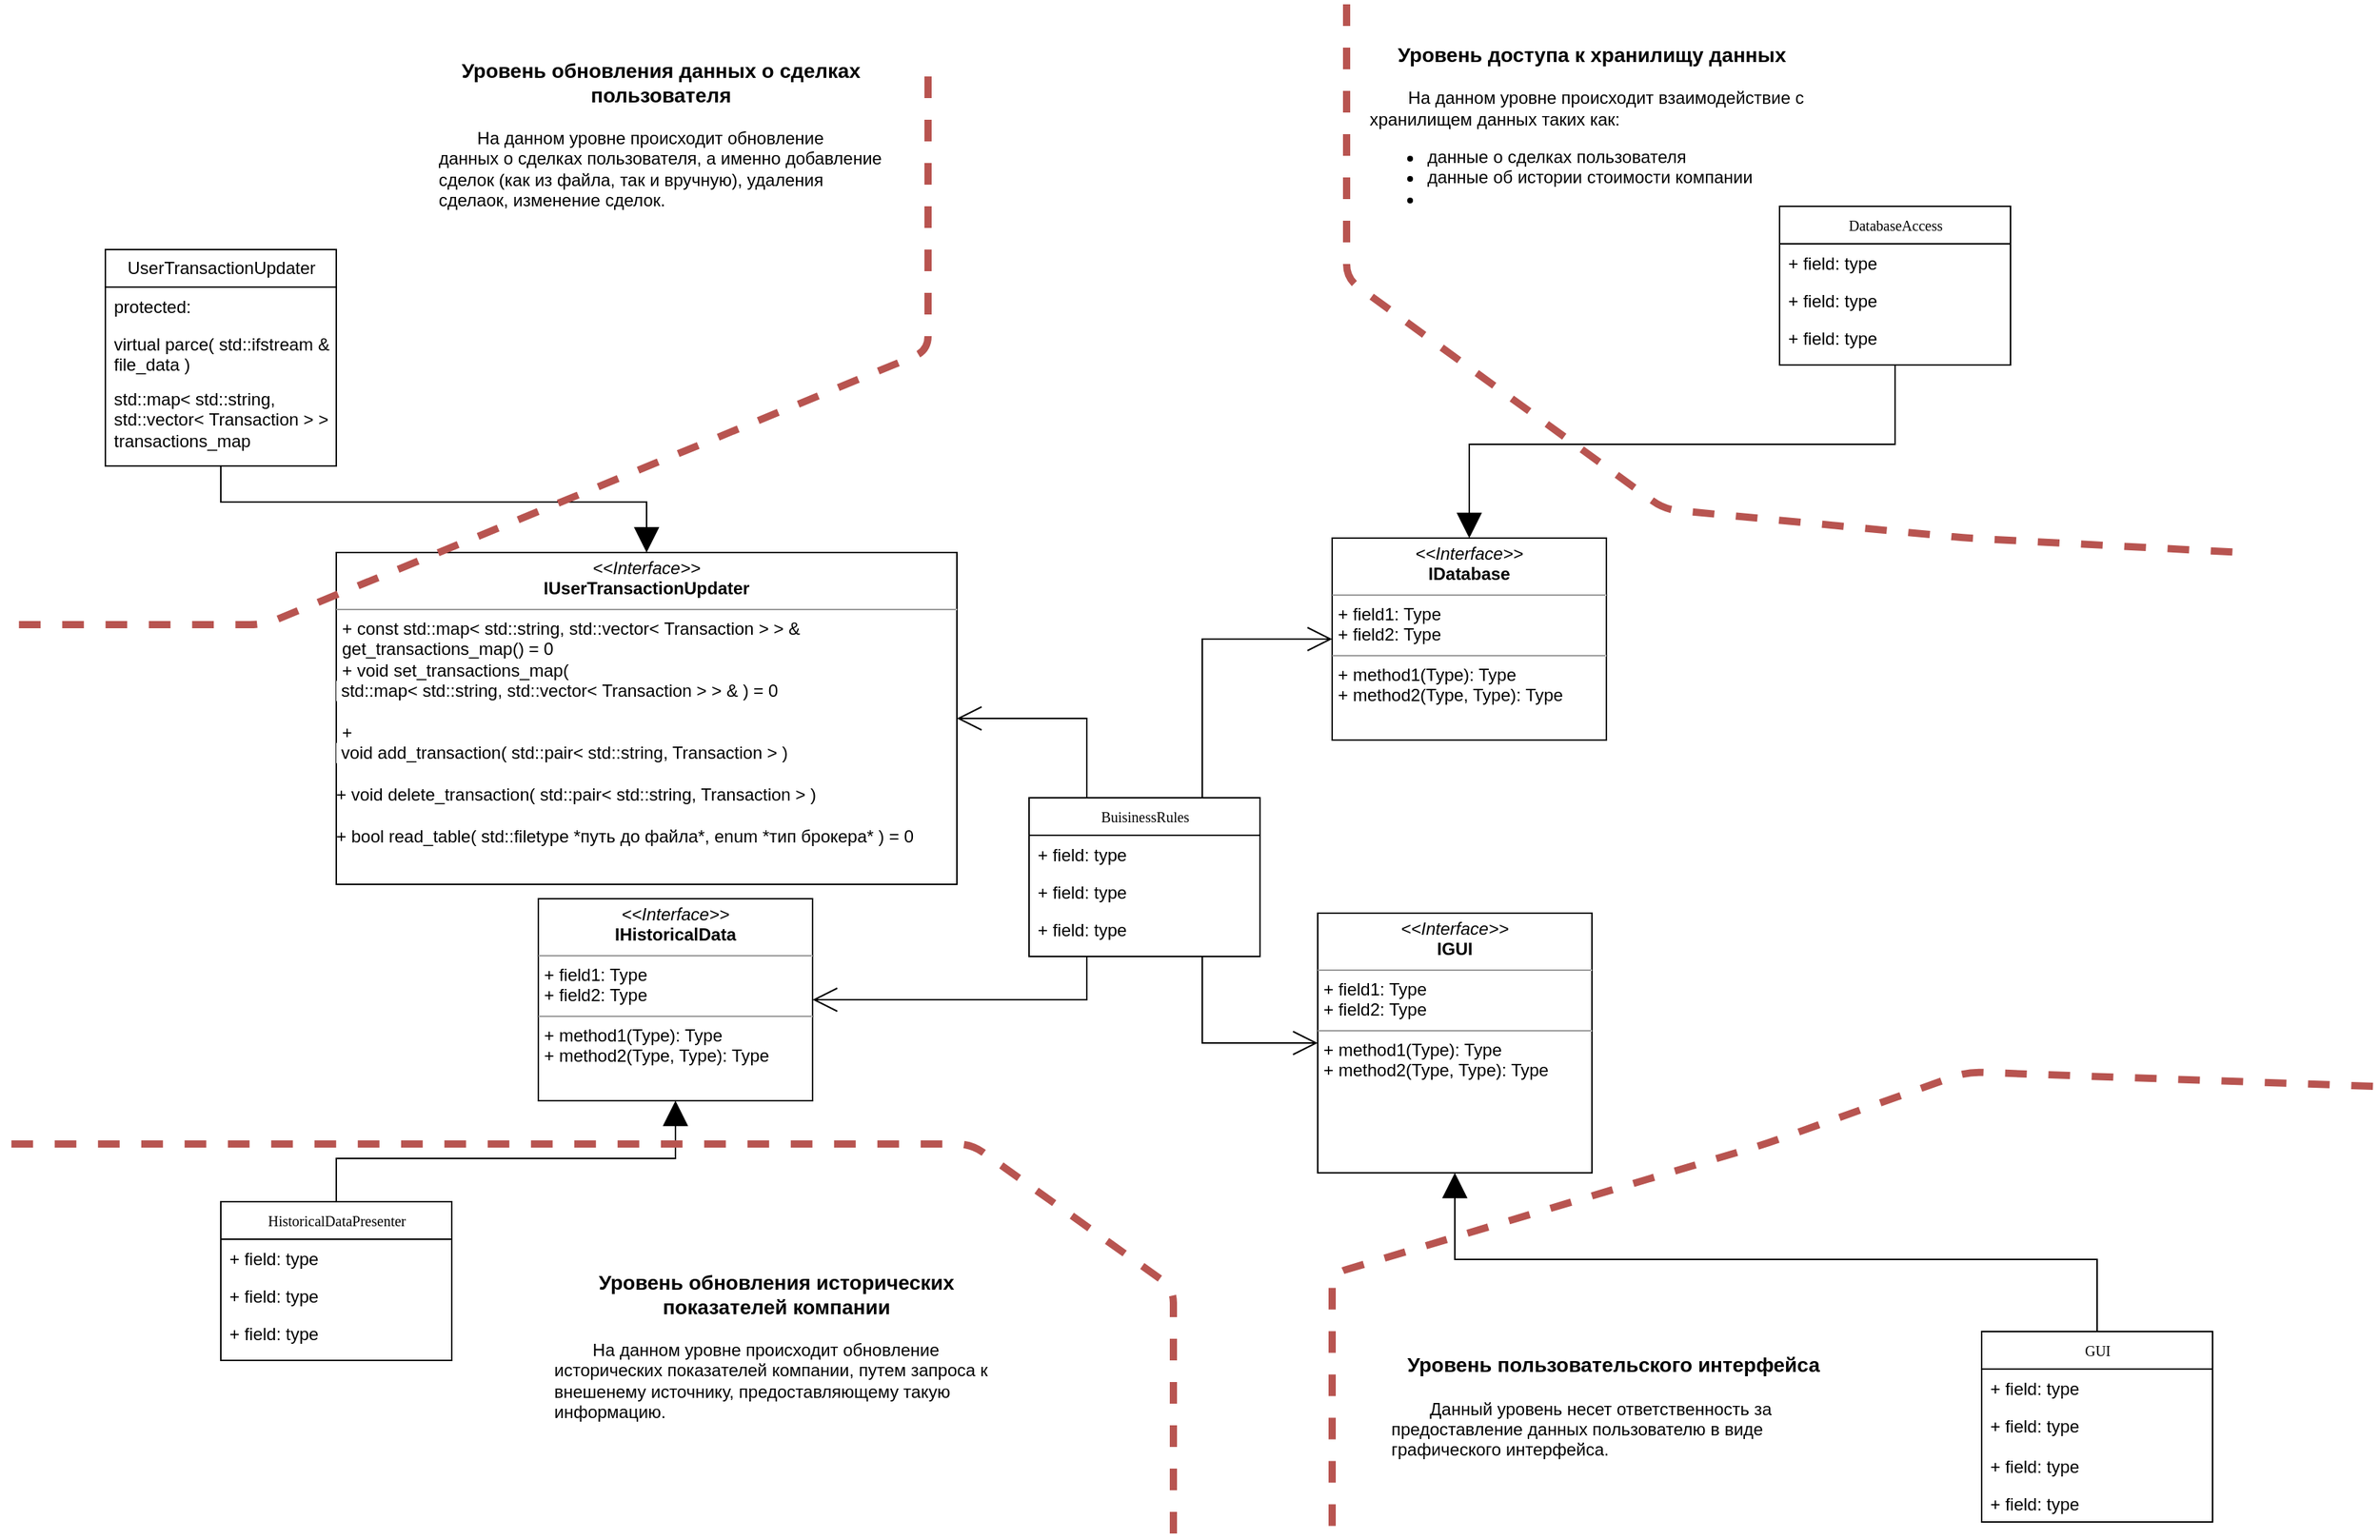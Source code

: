 <mxfile version="16.1.2" type="device"><diagram name="Page-1" id="c4acf3e9-155e-7222-9cf6-157b1a14988f"><mxGraphModel dx="935" dy="707" grid="1" gridSize="10" guides="1" tooltips="1" connect="1" arrows="1" fold="1" page="1" pageScale="1" pageWidth="850" pageHeight="1100" background="none" math="0" shadow="0"><root><mxCell id="0"/><mxCell id="1" parent="0"/><mxCell id="DNU-J-U2dDmvcjOxiWDQ-16" style="edgeStyle=orthogonalEdgeStyle;rounded=0;orthogonalLoop=1;jettySize=auto;html=1;exitX=0.25;exitY=0;exitDx=0;exitDy=0;entryX=1;entryY=0.5;entryDx=0;entryDy=0;endArrow=open;endFill=0;endSize=15;" parent="1" source="17acba5748e5396b-20" target="5d2195bd80daf111-15" edge="1"><mxGeometry relative="1" as="geometry"/></mxCell><mxCell id="DNU-J-U2dDmvcjOxiWDQ-18" style="edgeStyle=orthogonalEdgeStyle;rounded=0;orthogonalLoop=1;jettySize=auto;html=1;exitX=0.25;exitY=1;exitDx=0;exitDy=0;entryX=1;entryY=0.5;entryDx=0;entryDy=0;endArrow=open;endFill=0;endSize=15;" parent="1" source="17acba5748e5396b-20" target="DNU-J-U2dDmvcjOxiWDQ-1" edge="1"><mxGeometry relative="1" as="geometry"/></mxCell><mxCell id="DNU-J-U2dDmvcjOxiWDQ-19" style="edgeStyle=orthogonalEdgeStyle;rounded=0;orthogonalLoop=1;jettySize=auto;html=1;exitX=0.75;exitY=0;exitDx=0;exitDy=0;entryX=0;entryY=0.5;entryDx=0;entryDy=0;endArrow=open;endFill=0;endSize=15;" parent="1" source="17acba5748e5396b-20" target="DNU-J-U2dDmvcjOxiWDQ-2" edge="1"><mxGeometry relative="1" as="geometry"/></mxCell><mxCell id="DNU-J-U2dDmvcjOxiWDQ-20" style="edgeStyle=orthogonalEdgeStyle;rounded=0;orthogonalLoop=1;jettySize=auto;html=1;exitX=0.75;exitY=1;exitDx=0;exitDy=0;entryX=0;entryY=0.5;entryDx=0;entryDy=0;endArrow=open;endFill=0;endSize=15;" parent="1" source="17acba5748e5396b-20" target="DNU-J-U2dDmvcjOxiWDQ-3" edge="1"><mxGeometry relative="1" as="geometry"/></mxCell><mxCell id="17acba5748e5396b-20" value="BuisinessRules" style="swimlane;html=1;fontStyle=0;childLayout=stackLayout;horizontal=1;startSize=26;fillColor=none;horizontalStack=0;resizeParent=1;resizeLast=0;collapsible=1;marginBottom=0;swimlaneFillColor=#ffffff;rounded=0;shadow=0;comic=0;labelBackgroundColor=none;strokeWidth=1;fontFamily=Verdana;fontSize=10;align=center;" parent="1" vertex="1"><mxGeometry x="730" y="570" width="160" height="110" as="geometry"/></mxCell><mxCell id="17acba5748e5396b-21" value="+ field: type" style="text;html=1;strokeColor=none;fillColor=none;align=left;verticalAlign=top;spacingLeft=4;spacingRight=4;whiteSpace=wrap;overflow=hidden;rotatable=0;points=[[0,0.5],[1,0.5]];portConstraint=eastwest;" parent="17acba5748e5396b-20" vertex="1"><mxGeometry y="26" width="160" height="26" as="geometry"/></mxCell><mxCell id="17acba5748e5396b-24" value="+ field: type" style="text;html=1;strokeColor=none;fillColor=none;align=left;verticalAlign=top;spacingLeft=4;spacingRight=4;whiteSpace=wrap;overflow=hidden;rotatable=0;points=[[0,0.5],[1,0.5]];portConstraint=eastwest;" parent="17acba5748e5396b-20" vertex="1"><mxGeometry y="52" width="160" height="26" as="geometry"/></mxCell><mxCell id="17acba5748e5396b-26" value="+ field: type" style="text;html=1;strokeColor=none;fillColor=none;align=left;verticalAlign=top;spacingLeft=4;spacingRight=4;whiteSpace=wrap;overflow=hidden;rotatable=0;points=[[0,0.5],[1,0.5]];portConstraint=eastwest;" parent="17acba5748e5396b-20" vertex="1"><mxGeometry y="78" width="160" height="26" as="geometry"/></mxCell><mxCell id="DNU-J-U2dDmvcjOxiWDQ-22" style="edgeStyle=orthogonalEdgeStyle;rounded=0;orthogonalLoop=1;jettySize=auto;html=1;exitX=0.5;exitY=1;exitDx=0;exitDy=0;entryX=0.5;entryY=0;entryDx=0;entryDy=0;endArrow=block;endFill=1;endSize=15;" parent="1" source="17acba5748e5396b-30" target="5d2195bd80daf111-15" edge="1"><mxGeometry relative="1" as="geometry"/></mxCell><mxCell id="17acba5748e5396b-30" value="&lt;span style=&quot;font-family: &amp;#34;helvetica&amp;#34; ; font-size: 12px&quot;&gt;UserTransactionUpdater&lt;/span&gt;" style="swimlane;html=1;fontStyle=0;childLayout=stackLayout;horizontal=1;startSize=26;fillColor=none;horizontalStack=0;resizeParent=1;resizeLast=0;collapsible=1;marginBottom=0;swimlaneFillColor=#ffffff;rounded=0;shadow=0;comic=0;labelBackgroundColor=none;strokeWidth=1;fontFamily=Verdana;fontSize=10;align=center;" parent="1" vertex="1"><mxGeometry x="90" y="190" width="160" height="150" as="geometry"/></mxCell><mxCell id="17acba5748e5396b-32" value="&lt;span style=&quot;background-color: rgb(255 , 255 , 255)&quot;&gt;protected:&lt;/span&gt;" style="text;html=1;strokeColor=none;fillColor=none;align=left;verticalAlign=top;spacingLeft=4;spacingRight=4;whiteSpace=wrap;overflow=hidden;rotatable=0;points=[[0,0.5],[1,0.5]];portConstraint=eastwest;" parent="17acba5748e5396b-30" vertex="1"><mxGeometry y="26" width="160" height="26" as="geometry"/></mxCell><mxCell id="17acba5748e5396b-31" value="&lt;span style=&quot;background-color: rgb(255 , 255 , 255)&quot;&gt;virtual parce( std::ifstream &amp;amp; file_data )&lt;/span&gt;" style="text;html=1;strokeColor=none;fillColor=none;align=left;verticalAlign=top;spacingLeft=4;spacingRight=4;whiteSpace=wrap;overflow=hidden;rotatable=0;points=[[0,0.5],[1,0.5]];portConstraint=eastwest;" parent="17acba5748e5396b-30" vertex="1"><mxGeometry y="52" width="160" height="38" as="geometry"/></mxCell><mxCell id="17acba5748e5396b-33" value="&lt;span style=&quot;background-color: rgb(255 , 255 , 255)&quot;&gt;std::map&amp;lt; std::string, std::vector&amp;lt;&amp;nbsp;Transaction &amp;gt; &amp;gt; transactions_map&lt;/span&gt;" style="text;html=1;strokeColor=none;fillColor=none;align=left;verticalAlign=top;spacingLeft=4;spacingRight=4;whiteSpace=wrap;overflow=hidden;rotatable=0;points=[[0,0.5],[1,0.5]];portConstraint=eastwest;" parent="17acba5748e5396b-30" vertex="1"><mxGeometry y="90" width="160" height="60" as="geometry"/></mxCell><mxCell id="5d2195bd80daf111-15" value="&lt;p style=&quot;margin: 0px ; margin-top: 4px ; text-align: center&quot;&gt;&lt;i&gt;&amp;lt;&amp;lt;Interface&amp;gt;&amp;gt;&lt;/i&gt;&lt;br&gt;&lt;b&gt;IUserTransactionUpdater&lt;/b&gt;&lt;/p&gt;&lt;hr size=&quot;1&quot;&gt;&lt;p style=&quot;margin: 0px ; margin-left: 4px&quot;&gt;&lt;/p&gt;&lt;p style=&quot;margin: 0px ; margin-left: 4px&quot;&gt;+&amp;nbsp;&lt;span style=&quot;background-color: rgb(255 , 255 , 255)&quot;&gt;const std::map&amp;lt; std::string, std::vector&amp;lt;&amp;nbsp;Transaction &amp;gt; &amp;gt; &amp;amp;&lt;/span&gt;&lt;br style=&quot;padding: 0px ; margin: 0px&quot;&gt;&lt;span style=&quot;background-color: rgb(255 , 255 , 255)&quot;&gt;get_transactions_map() = 0&lt;/span&gt;&lt;/p&gt;&lt;p style=&quot;margin: 0px ; margin-left: 4px&quot;&gt;&lt;span style=&quot;background-color: rgb(255 , 255 , 255)&quot;&gt;+ void s&lt;/span&gt;&lt;span style=&quot;background-color: rgb(255 , 255 , 255)&quot;&gt;et_transactions_map(&lt;/span&gt;&lt;/p&gt;&lt;span style=&quot;background-color: rgb(255 , 255 , 255)&quot;&gt;&amp;nbsp;std::map&amp;lt; std::string, std::vector&amp;lt;&amp;nbsp;Transaction &amp;gt; &amp;gt; &amp;amp;&amp;nbsp;&lt;/span&gt;&lt;span style=&quot;background-color: rgb(255 , 255 , 255)&quot;&gt;) = 0&lt;/span&gt;&lt;span style=&quot;background-color: rgb(255 , 255 , 255)&quot;&gt;&lt;br&gt;&lt;/span&gt;&lt;p style=&quot;margin: 0px ; margin-left: 4px&quot;&gt;&lt;br&gt;+&amp;nbsp;&lt;/p&gt;&lt;span style=&quot;background-color: rgb(255 , 255 , 255)&quot;&gt;&amp;nbsp;void add_transaction( std::pair&amp;lt; std::string, Transaction &amp;gt;&amp;nbsp;)&lt;br&gt;&lt;/span&gt;&lt;br&gt;+ void&amp;nbsp;&lt;span style=&quot;background-color: rgb(255 , 255 , 255)&quot;&gt;delete_transaction( std::pair&amp;lt; std::string, Transaction &amp;gt;&amp;nbsp;)&lt;br&gt;&lt;/span&gt;&lt;br&gt;+ bool&amp;nbsp;&lt;span style=&quot;background-color: rgb(255 , 255 , 255)&quot;&gt;read_table( std::filetype *путь до файла*, enum *тип брокера* ) = 0&lt;/span&gt;&lt;br&gt;&amp;nbsp;" style="verticalAlign=top;align=left;overflow=fill;fontSize=12;fontFamily=Helvetica;html=1;rounded=0;shadow=0;comic=0;labelBackgroundColor=none;strokeWidth=1" parent="1" vertex="1"><mxGeometry x="250" y="400" width="430" height="230" as="geometry"/></mxCell><mxCell id="DNU-J-U2dDmvcjOxiWDQ-1" value="&lt;p style=&quot;margin: 0px ; margin-top: 4px ; text-align: center&quot;&gt;&lt;i&gt;&amp;lt;&amp;lt;Interface&amp;gt;&amp;gt;&lt;/i&gt;&lt;br&gt;&lt;b&gt;IHistoricalData&lt;/b&gt;&lt;/p&gt;&lt;hr size=&quot;1&quot;&gt;&lt;p style=&quot;margin: 0px ; margin-left: 4px&quot;&gt;+ field1: Type&lt;br&gt;+ field2: Type&lt;/p&gt;&lt;hr size=&quot;1&quot;&gt;&lt;p style=&quot;margin: 0px ; margin-left: 4px&quot;&gt;+ method1(Type): Type&lt;br&gt;+ method2(Type, Type): Type&lt;/p&gt;" style="verticalAlign=top;align=left;overflow=fill;fontSize=12;fontFamily=Helvetica;html=1;rounded=0;shadow=0;comic=0;labelBackgroundColor=none;strokeWidth=1" parent="1" vertex="1"><mxGeometry x="390" y="640" width="190" height="140" as="geometry"/></mxCell><mxCell id="DNU-J-U2dDmvcjOxiWDQ-2" value="&lt;p style=&quot;margin: 0px ; margin-top: 4px ; text-align: center&quot;&gt;&lt;i&gt;&amp;lt;&amp;lt;Interface&amp;gt;&amp;gt;&lt;/i&gt;&lt;br&gt;&lt;b&gt;IDatabase&lt;/b&gt;&lt;/p&gt;&lt;hr size=&quot;1&quot;&gt;&lt;p style=&quot;margin: 0px ; margin-left: 4px&quot;&gt;+ field1: Type&lt;br&gt;+ field2: Type&lt;/p&gt;&lt;hr size=&quot;1&quot;&gt;&lt;p style=&quot;margin: 0px ; margin-left: 4px&quot;&gt;+ method1(Type): Type&lt;br&gt;+ method2(Type, Type): Type&lt;/p&gt;" style="verticalAlign=top;align=left;overflow=fill;fontSize=12;fontFamily=Helvetica;html=1;rounded=0;shadow=0;comic=0;labelBackgroundColor=none;strokeWidth=1" parent="1" vertex="1"><mxGeometry x="940" y="390" width="190" height="140" as="geometry"/></mxCell><mxCell id="DNU-J-U2dDmvcjOxiWDQ-3" value="&lt;p style=&quot;margin: 0px ; margin-top: 4px ; text-align: center&quot;&gt;&lt;i&gt;&amp;lt;&amp;lt;Interface&amp;gt;&amp;gt;&lt;/i&gt;&lt;br&gt;&lt;b&gt;IGUI&lt;/b&gt;&lt;/p&gt;&lt;hr size=&quot;1&quot;&gt;&lt;p style=&quot;margin: 0px ; margin-left: 4px&quot;&gt;+ field1: Type&lt;br&gt;+ field2: Type&lt;/p&gt;&lt;hr size=&quot;1&quot;&gt;&lt;p style=&quot;margin: 0px ; margin-left: 4px&quot;&gt;+ method1(Type): Type&lt;br&gt;+ method2(Type, Type): Type&lt;/p&gt;" style="verticalAlign=top;align=left;overflow=fill;fontSize=12;fontFamily=Helvetica;html=1;rounded=0;shadow=0;comic=0;labelBackgroundColor=none;strokeWidth=1;perimeterSpacing=0;glass=0;" parent="1" vertex="1"><mxGeometry x="930" y="650" width="190" height="180" as="geometry"/></mxCell><mxCell id="DNU-J-U2dDmvcjOxiWDQ-21" style="edgeStyle=orthogonalEdgeStyle;rounded=0;orthogonalLoop=1;jettySize=auto;html=1;exitX=0.5;exitY=0;exitDx=0;exitDy=0;entryX=0.5;entryY=1;entryDx=0;entryDy=0;endArrow=block;endFill=1;endSize=15;" parent="1" source="DNU-J-U2dDmvcjOxiWDQ-4" target="DNU-J-U2dDmvcjOxiWDQ-1" edge="1"><mxGeometry relative="1" as="geometry"/></mxCell><mxCell id="DNU-J-U2dDmvcjOxiWDQ-4" value="HistoricalDataPresenter" style="swimlane;html=1;fontStyle=0;childLayout=stackLayout;horizontal=1;startSize=26;fillColor=none;horizontalStack=0;resizeParent=1;resizeLast=0;collapsible=1;marginBottom=0;swimlaneFillColor=#ffffff;rounded=0;shadow=0;comic=0;labelBackgroundColor=none;strokeWidth=1;fontFamily=Verdana;fontSize=10;align=center;" parent="1" vertex="1"><mxGeometry x="170" y="850" width="160" height="110" as="geometry"/></mxCell><mxCell id="DNU-J-U2dDmvcjOxiWDQ-5" value="+ field: type" style="text;html=1;strokeColor=none;fillColor=none;align=left;verticalAlign=top;spacingLeft=4;spacingRight=4;whiteSpace=wrap;overflow=hidden;rotatable=0;points=[[0,0.5],[1,0.5]];portConstraint=eastwest;" parent="DNU-J-U2dDmvcjOxiWDQ-4" vertex="1"><mxGeometry y="26" width="160" height="26" as="geometry"/></mxCell><mxCell id="DNU-J-U2dDmvcjOxiWDQ-6" value="+ field: type" style="text;html=1;strokeColor=none;fillColor=none;align=left;verticalAlign=top;spacingLeft=4;spacingRight=4;whiteSpace=wrap;overflow=hidden;rotatable=0;points=[[0,0.5],[1,0.5]];portConstraint=eastwest;" parent="DNU-J-U2dDmvcjOxiWDQ-4" vertex="1"><mxGeometry y="52" width="160" height="26" as="geometry"/></mxCell><mxCell id="DNU-J-U2dDmvcjOxiWDQ-7" value="+ field: type" style="text;html=1;strokeColor=none;fillColor=none;align=left;verticalAlign=top;spacingLeft=4;spacingRight=4;whiteSpace=wrap;overflow=hidden;rotatable=0;points=[[0,0.5],[1,0.5]];portConstraint=eastwest;" parent="DNU-J-U2dDmvcjOxiWDQ-4" vertex="1"><mxGeometry y="78" width="160" height="26" as="geometry"/></mxCell><mxCell id="DNU-J-U2dDmvcjOxiWDQ-24" style="edgeStyle=orthogonalEdgeStyle;rounded=0;orthogonalLoop=1;jettySize=auto;html=1;exitX=0.5;exitY=1;exitDx=0;exitDy=0;entryX=0.5;entryY=0;entryDx=0;entryDy=0;endArrow=block;endFill=1;endSize=15;" parent="1" source="DNU-J-U2dDmvcjOxiWDQ-8" target="DNU-J-U2dDmvcjOxiWDQ-2" edge="1"><mxGeometry relative="1" as="geometry"/></mxCell><mxCell id="DNU-J-U2dDmvcjOxiWDQ-8" value="DatabaseAccess" style="swimlane;html=1;fontStyle=0;childLayout=stackLayout;horizontal=1;startSize=26;fillColor=none;horizontalStack=0;resizeParent=1;resizeLast=0;collapsible=1;marginBottom=0;swimlaneFillColor=#ffffff;rounded=0;shadow=0;comic=0;labelBackgroundColor=none;strokeWidth=1;fontFamily=Verdana;fontSize=10;align=center;" parent="1" vertex="1"><mxGeometry x="1250" y="160" width="160" height="110" as="geometry"/></mxCell><mxCell id="DNU-J-U2dDmvcjOxiWDQ-9" value="+ field: type" style="text;html=1;strokeColor=none;fillColor=none;align=left;verticalAlign=top;spacingLeft=4;spacingRight=4;whiteSpace=wrap;overflow=hidden;rotatable=0;points=[[0,0.5],[1,0.5]];portConstraint=eastwest;" parent="DNU-J-U2dDmvcjOxiWDQ-8" vertex="1"><mxGeometry y="26" width="160" height="26" as="geometry"/></mxCell><mxCell id="DNU-J-U2dDmvcjOxiWDQ-10" value="+ field: type" style="text;html=1;strokeColor=none;fillColor=none;align=left;verticalAlign=top;spacingLeft=4;spacingRight=4;whiteSpace=wrap;overflow=hidden;rotatable=0;points=[[0,0.5],[1,0.5]];portConstraint=eastwest;" parent="DNU-J-U2dDmvcjOxiWDQ-8" vertex="1"><mxGeometry y="52" width="160" height="26" as="geometry"/></mxCell><mxCell id="DNU-J-U2dDmvcjOxiWDQ-11" value="+ field: type" style="text;html=1;strokeColor=none;fillColor=none;align=left;verticalAlign=top;spacingLeft=4;spacingRight=4;whiteSpace=wrap;overflow=hidden;rotatable=0;points=[[0,0.5],[1,0.5]];portConstraint=eastwest;" parent="DNU-J-U2dDmvcjOxiWDQ-8" vertex="1"><mxGeometry y="78" width="160" height="26" as="geometry"/></mxCell><mxCell id="DNU-J-U2dDmvcjOxiWDQ-23" style="edgeStyle=orthogonalEdgeStyle;rounded=0;orthogonalLoop=1;jettySize=auto;html=1;exitX=0.5;exitY=0;exitDx=0;exitDy=0;entryX=0.5;entryY=1;entryDx=0;entryDy=0;endArrow=block;endFill=1;endSize=15;" parent="1" source="DNU-J-U2dDmvcjOxiWDQ-12" target="DNU-J-U2dDmvcjOxiWDQ-3" edge="1"><mxGeometry relative="1" as="geometry"/></mxCell><mxCell id="DNU-J-U2dDmvcjOxiWDQ-12" value="GUI" style="swimlane;html=1;fontStyle=0;childLayout=stackLayout;horizontal=1;startSize=26;fillColor=none;horizontalStack=0;resizeParent=1;resizeLast=0;collapsible=1;marginBottom=0;swimlaneFillColor=#ffffff;rounded=0;shadow=0;comic=0;labelBackgroundColor=none;strokeWidth=1;fontFamily=Verdana;fontSize=10;align=center;" parent="1" vertex="1"><mxGeometry x="1390" y="940" width="160" height="132" as="geometry"/></mxCell><mxCell id="DNU-J-U2dDmvcjOxiWDQ-13" value="+ field: type" style="text;html=1;strokeColor=none;fillColor=none;align=left;verticalAlign=top;spacingLeft=4;spacingRight=4;whiteSpace=wrap;overflow=hidden;rotatable=0;points=[[0,0.5],[1,0.5]];portConstraint=eastwest;" parent="DNU-J-U2dDmvcjOxiWDQ-12" vertex="1"><mxGeometry y="26" width="160" height="26" as="geometry"/></mxCell><mxCell id="DNU-J-U2dDmvcjOxiWDQ-14" value="+ field: type" style="text;html=1;strokeColor=none;fillColor=none;align=left;verticalAlign=top;spacingLeft=4;spacingRight=4;whiteSpace=wrap;overflow=hidden;rotatable=0;points=[[0,0.5],[1,0.5]];portConstraint=eastwest;" parent="DNU-J-U2dDmvcjOxiWDQ-12" vertex="1"><mxGeometry y="52" width="160" height="28" as="geometry"/></mxCell><mxCell id="DNU-J-U2dDmvcjOxiWDQ-32" value="+ field: type" style="text;html=1;strokeColor=none;fillColor=none;align=left;verticalAlign=top;spacingLeft=4;spacingRight=4;whiteSpace=wrap;overflow=hidden;rotatable=0;points=[[0,0.5],[1,0.5]];portConstraint=eastwest;" parent="DNU-J-U2dDmvcjOxiWDQ-12" vertex="1"><mxGeometry y="80" width="160" height="26" as="geometry"/></mxCell><mxCell id="DNU-J-U2dDmvcjOxiWDQ-15" value="+ field: type" style="text;html=1;strokeColor=none;fillColor=none;align=left;verticalAlign=top;spacingLeft=4;spacingRight=4;whiteSpace=wrap;overflow=hidden;rotatable=0;points=[[0,0.5],[1,0.5]];portConstraint=eastwest;" parent="DNU-J-U2dDmvcjOxiWDQ-12" vertex="1"><mxGeometry y="106" width="160" height="26" as="geometry"/></mxCell><mxCell id="DNU-J-U2dDmvcjOxiWDQ-26" value="" style="endArrow=none;html=1;rounded=1;endSize=15;endFill=0;strokeWidth=5;dashed=1;fillColor=#f8cecc;strokeColor=#b85450;" parent="1" edge="1"><mxGeometry width="50" height="50" relative="1" as="geometry"><mxPoint x="950" y="20" as="sourcePoint"/><mxPoint x="1570" y="400" as="targetPoint"/><Array as="points"><mxPoint x="950" y="210"/><mxPoint x="1170" y="370"/><mxPoint x="1380" y="390"/></Array></mxGeometry></mxCell><mxCell id="DNU-J-U2dDmvcjOxiWDQ-28" value="" style="endArrow=none;html=1;rounded=1;endSize=15;endFill=0;dashed=1;strokeWidth=5;fillColor=#f8cecc;strokeColor=#b85450;" parent="1" edge="1"><mxGeometry width="50" height="50" relative="1" as="geometry"><mxPoint x="1661.111" y="770" as="sourcePoint"/><mxPoint x="940" y="1080" as="targetPoint"/><Array as="points"><mxPoint x="1380" y="760"/><mxPoint x="1240" y="810"/><mxPoint x="940" y="900"/></Array></mxGeometry></mxCell><mxCell id="DNU-J-U2dDmvcjOxiWDQ-29" value="" style="endArrow=none;html=1;rounded=1;endSize=15;endFill=0;dashed=1;strokeWidth=5;fillColor=#f8cecc;strokeColor=#b85450;" parent="1" edge="1"><mxGeometry width="50" height="50" relative="1" as="geometry"><mxPoint x="830" y="1080" as="sourcePoint"/><mxPoint x="20" y="810" as="targetPoint"/><Array as="points"><mxPoint x="830" y="910"/><mxPoint x="690" y="810"/></Array></mxGeometry></mxCell><mxCell id="DNU-J-U2dDmvcjOxiWDQ-31" value="" style="endArrow=none;html=1;rounded=1;endSize=15;endFill=0;dashed=1;strokeWidth=5;fillColor=#f8cecc;strokeColor=#b85450;" parent="1" edge="1"><mxGeometry width="50" height="50" relative="1" as="geometry"><mxPoint x="660" y="70" as="sourcePoint"/><mxPoint x="20" y="450" as="targetPoint"/><Array as="points"><mxPoint x="660" y="260"/><mxPoint x="200" y="450"/></Array></mxGeometry></mxCell><mxCell id="DNU-J-U2dDmvcjOxiWDQ-35" value="&lt;font&gt;&lt;span style=&quot;font-size: 14px&quot;&gt;&lt;b&gt;Уровень доступа к хранилищу данных&lt;/b&gt;&lt;/span&gt;&lt;br&gt;&lt;br&gt;&lt;div style=&quot;text-align: left&quot;&gt;&lt;span style=&quot;font-weight: bold ; white-space: pre&quot;&gt;&#9;&lt;/span&gt;На данном уровне происходит взаимодействие с хранилищем данных таких как:&lt;br&gt;&lt;/div&gt;&lt;div style=&quot;text-align: left&quot;&gt;&lt;ul&gt;&lt;li&gt;данные о сделках пользователя&lt;/li&gt;&lt;li&gt;данные об истории стоимости компании&lt;/li&gt;&lt;li&gt;&lt;br&gt;&lt;/li&gt;&lt;/ul&gt;&lt;/div&gt;&lt;/font&gt;" style="text;html=1;strokeColor=none;fillColor=none;align=center;verticalAlign=middle;whiteSpace=wrap;rounded=0;shadow=0;labelBackgroundColor=none;comic=0;fontFamily=Helvetica;fontSize=12;fontColor=default;startSize=26;" parent="1" vertex="1"><mxGeometry x="965" y="30" width="310" height="160" as="geometry"/></mxCell><mxCell id="DNU-J-U2dDmvcjOxiWDQ-36" value="&lt;font&gt;&lt;span style=&quot;font-size: 14px&quot;&gt;&lt;b&gt;Уровень обновления данных о сделках пользователя&lt;br&gt;&lt;/b&gt;&lt;/span&gt;&lt;br&gt;&lt;div style=&quot;text-align: left&quot;&gt;&lt;span style=&quot;font-weight: bold ; white-space: pre&quot;&gt;&#9;&lt;/span&gt;На данном уровне происходит обновление данных о сделках пользователя, а именно добавление сделок (как из файла, так и вручную), удаления сделаок, изменение сделок.&lt;/div&gt;&lt;/font&gt;" style="text;html=1;strokeColor=none;fillColor=none;align=center;verticalAlign=middle;whiteSpace=wrap;rounded=0;shadow=0;labelBackgroundColor=none;comic=0;fontFamily=Helvetica;fontSize=12;fontColor=default;startSize=26;" parent="1" vertex="1"><mxGeometry x="320" y="30" width="310" height="160" as="geometry"/></mxCell><mxCell id="DNU-J-U2dDmvcjOxiWDQ-37" value="&lt;font&gt;&lt;span style=&quot;font-size: 14px&quot;&gt;&lt;b&gt;Уровень обновления исторических показателей компании&lt;br&gt;&lt;/b&gt;&lt;/span&gt;&lt;br&gt;&lt;div style=&quot;text-align: left&quot;&gt;&lt;span style=&quot;font-weight: bold ; white-space: pre&quot;&gt;&#9;&lt;/span&gt;На данном уровне происходит обновление исторических показателей компании, путем запроса к внешенему источнику, предоставляющему такую информацию.&lt;/div&gt;&lt;/font&gt;" style="text;html=1;strokeColor=none;fillColor=none;align=center;verticalAlign=middle;whiteSpace=wrap;rounded=0;shadow=0;labelBackgroundColor=none;comic=0;fontFamily=Helvetica;fontSize=12;fontColor=default;startSize=26;" parent="1" vertex="1"><mxGeometry x="400" y="870" width="310" height="160" as="geometry"/></mxCell><mxCell id="DNU-J-U2dDmvcjOxiWDQ-38" value="&lt;font&gt;&lt;span style=&quot;font-size: 14px&quot;&gt;&lt;b&gt;Уровень пользовательского интерфейса&lt;br&gt;&lt;/b&gt;&lt;/span&gt;&lt;br&gt;&lt;div style=&quot;text-align: left&quot;&gt;&lt;span style=&quot;font-weight: bold ; white-space: pre&quot;&gt;&#9;&lt;/span&gt;Данный уровень несет ответственность за предоставление данных пользователю в виде графического интерфейса.&lt;/div&gt;&lt;/font&gt;" style="text;html=1;strokeColor=none;fillColor=none;align=center;verticalAlign=middle;whiteSpace=wrap;rounded=0;shadow=0;labelBackgroundColor=none;comic=0;fontFamily=Helvetica;fontSize=12;fontColor=default;startSize=26;" parent="1" vertex="1"><mxGeometry x="980" y="912" width="310" height="160" as="geometry"/></mxCell></root></mxGraphModel></diagram></mxfile>
